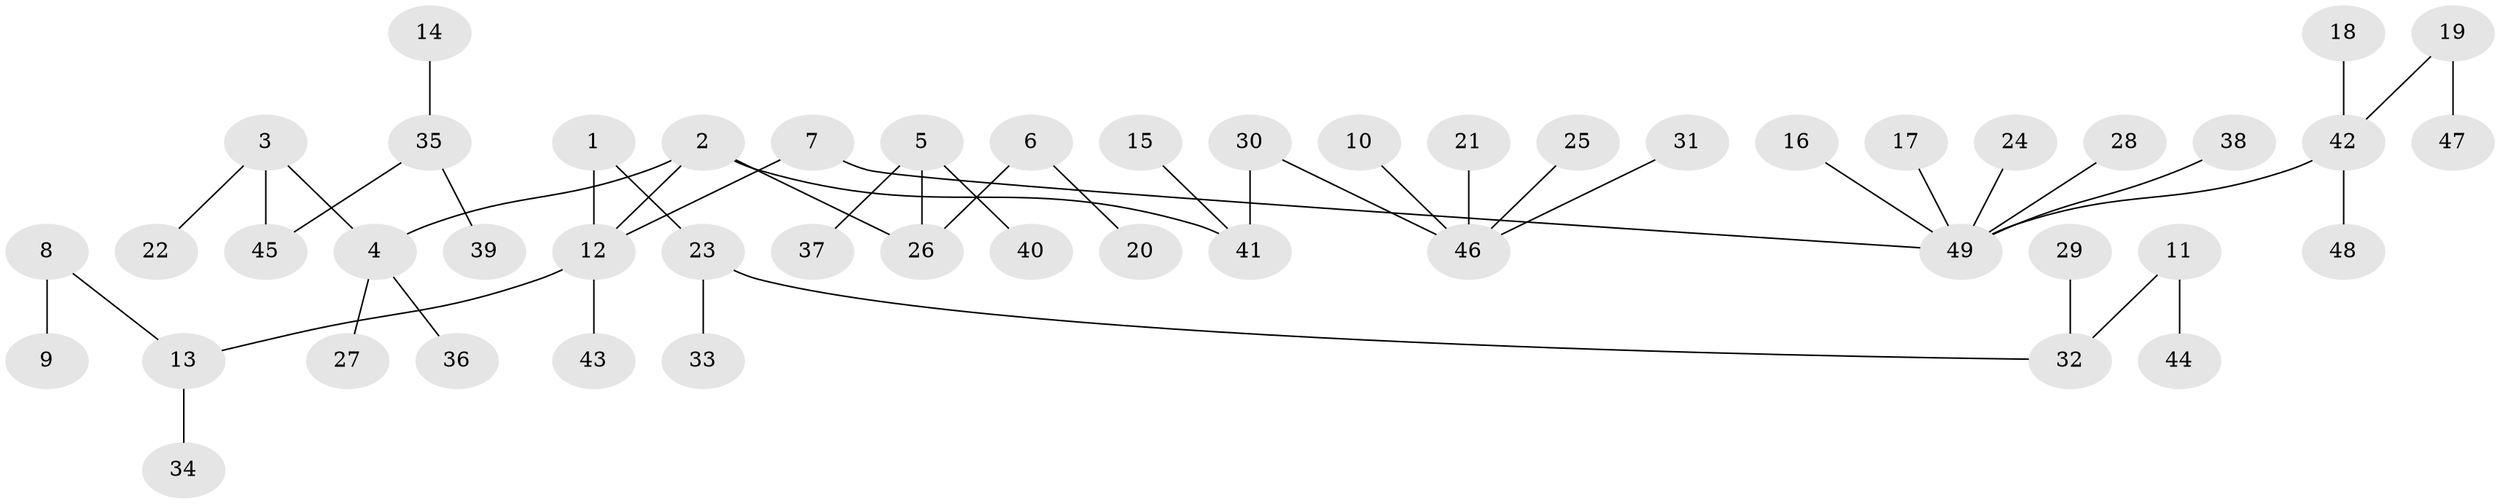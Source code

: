 // original degree distribution, {7: 0.008264462809917356, 3: 0.15702479338842976, 2: 0.2231404958677686, 1: 0.512396694214876, 9: 0.008264462809917356, 4: 0.04132231404958678, 5: 0.04132231404958678, 6: 0.008264462809917356}
// Generated by graph-tools (version 1.1) at 2025/37/03/04/25 23:37:22]
// undirected, 49 vertices, 48 edges
graph export_dot {
  node [color=gray90,style=filled];
  1;
  2;
  3;
  4;
  5;
  6;
  7;
  8;
  9;
  10;
  11;
  12;
  13;
  14;
  15;
  16;
  17;
  18;
  19;
  20;
  21;
  22;
  23;
  24;
  25;
  26;
  27;
  28;
  29;
  30;
  31;
  32;
  33;
  34;
  35;
  36;
  37;
  38;
  39;
  40;
  41;
  42;
  43;
  44;
  45;
  46;
  47;
  48;
  49;
  1 -- 12 [weight=1.0];
  1 -- 23 [weight=1.0];
  2 -- 4 [weight=1.0];
  2 -- 12 [weight=1.0];
  2 -- 26 [weight=1.0];
  2 -- 41 [weight=1.0];
  3 -- 4 [weight=1.0];
  3 -- 22 [weight=1.0];
  3 -- 45 [weight=1.0];
  4 -- 27 [weight=1.0];
  4 -- 36 [weight=1.0];
  5 -- 26 [weight=1.0];
  5 -- 37 [weight=1.0];
  5 -- 40 [weight=1.0];
  6 -- 20 [weight=1.0];
  6 -- 26 [weight=1.0];
  7 -- 12 [weight=1.0];
  7 -- 49 [weight=1.0];
  8 -- 9 [weight=1.0];
  8 -- 13 [weight=1.0];
  10 -- 46 [weight=1.0];
  11 -- 32 [weight=1.0];
  11 -- 44 [weight=1.0];
  12 -- 13 [weight=1.0];
  12 -- 43 [weight=1.0];
  13 -- 34 [weight=1.0];
  14 -- 35 [weight=1.0];
  15 -- 41 [weight=1.0];
  16 -- 49 [weight=1.0];
  17 -- 49 [weight=1.0];
  18 -- 42 [weight=1.0];
  19 -- 42 [weight=1.0];
  19 -- 47 [weight=1.0];
  21 -- 46 [weight=1.0];
  23 -- 32 [weight=1.0];
  23 -- 33 [weight=1.0];
  24 -- 49 [weight=1.0];
  25 -- 46 [weight=1.0];
  28 -- 49 [weight=1.0];
  29 -- 32 [weight=1.0];
  30 -- 41 [weight=1.0];
  30 -- 46 [weight=1.0];
  31 -- 46 [weight=1.0];
  35 -- 39 [weight=1.0];
  35 -- 45 [weight=1.0];
  38 -- 49 [weight=1.0];
  42 -- 48 [weight=1.0];
  42 -- 49 [weight=1.0];
}
